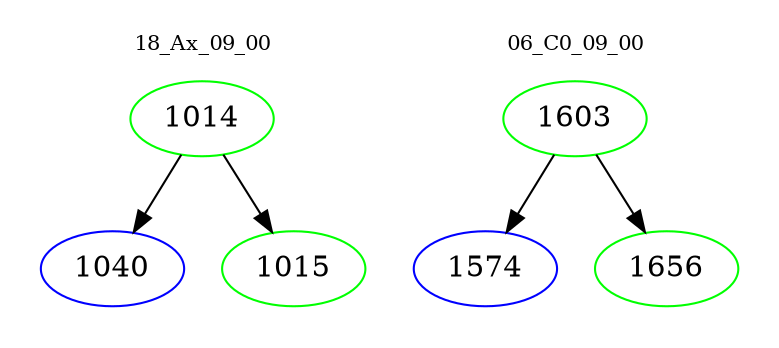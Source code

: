 digraph{
subgraph cluster_0 {
color = white
label = "18_Ax_09_00";
fontsize=10;
T0_1014 [label="1014", color="green"]
T0_1014 -> T0_1040 [color="black"]
T0_1040 [label="1040", color="blue"]
T0_1014 -> T0_1015 [color="black"]
T0_1015 [label="1015", color="green"]
}
subgraph cluster_1 {
color = white
label = "06_C0_09_00";
fontsize=10;
T1_1603 [label="1603", color="green"]
T1_1603 -> T1_1574 [color="black"]
T1_1574 [label="1574", color="blue"]
T1_1603 -> T1_1656 [color="black"]
T1_1656 [label="1656", color="green"]
}
}
